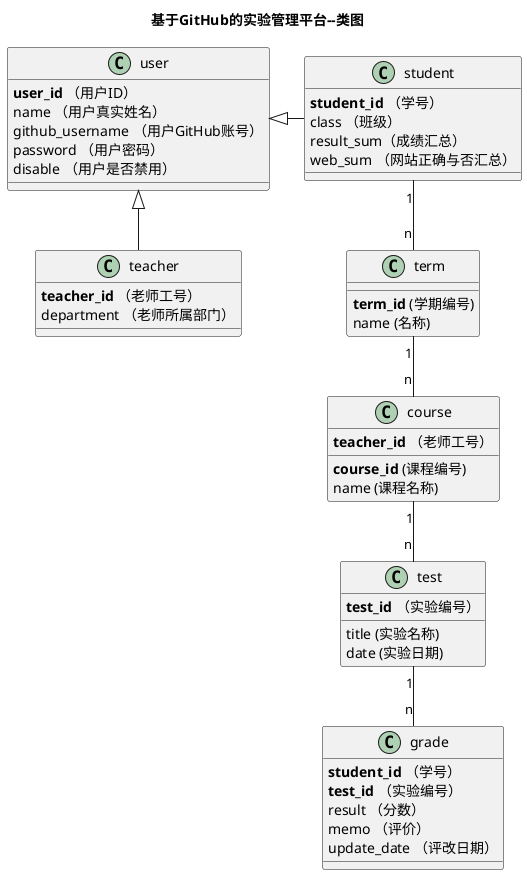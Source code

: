 @startuml
title 基于GitHub的实验管理平台--类图
class user {
    <b>user_id</b> （用户ID）
    name （用户真实姓名）
    github_username （用户GitHub账号）
    password （用户密码）
    disable （用户是否禁用）
}
class teacher {
    <b>teacher_id</b> （老师工号）
    department （老师所属部门）
}
class student {
    <b>student_id</b> （学号）
    class （班级）
    result_sum（成绩汇总）
    web_sum （网站正确与否汇总）
}
user <|- student
user <|-- teacher
class grade {
    <b>student_id</b> （学号）
    <b>test_id</b> （实验编号）
    result （分数）
    memo （评价）
    update_date （评改日期）
}

class term {
    <b>term_id</b> (学期编号)
    name (名称)
}

class course {
    <b>course_id</b> (课程编号)
    <b>teacher_id</b> （老师工号）
    name (课程名称)

}

class test {
    <b>test_id</b> （实验编号）
    title (实验名称)
    date (实验日期)
}

student "1" -- "n"  term
term "1" -- "n" course
course "1" -- "n" test
test "1" -- "n"  grade


@enduml
